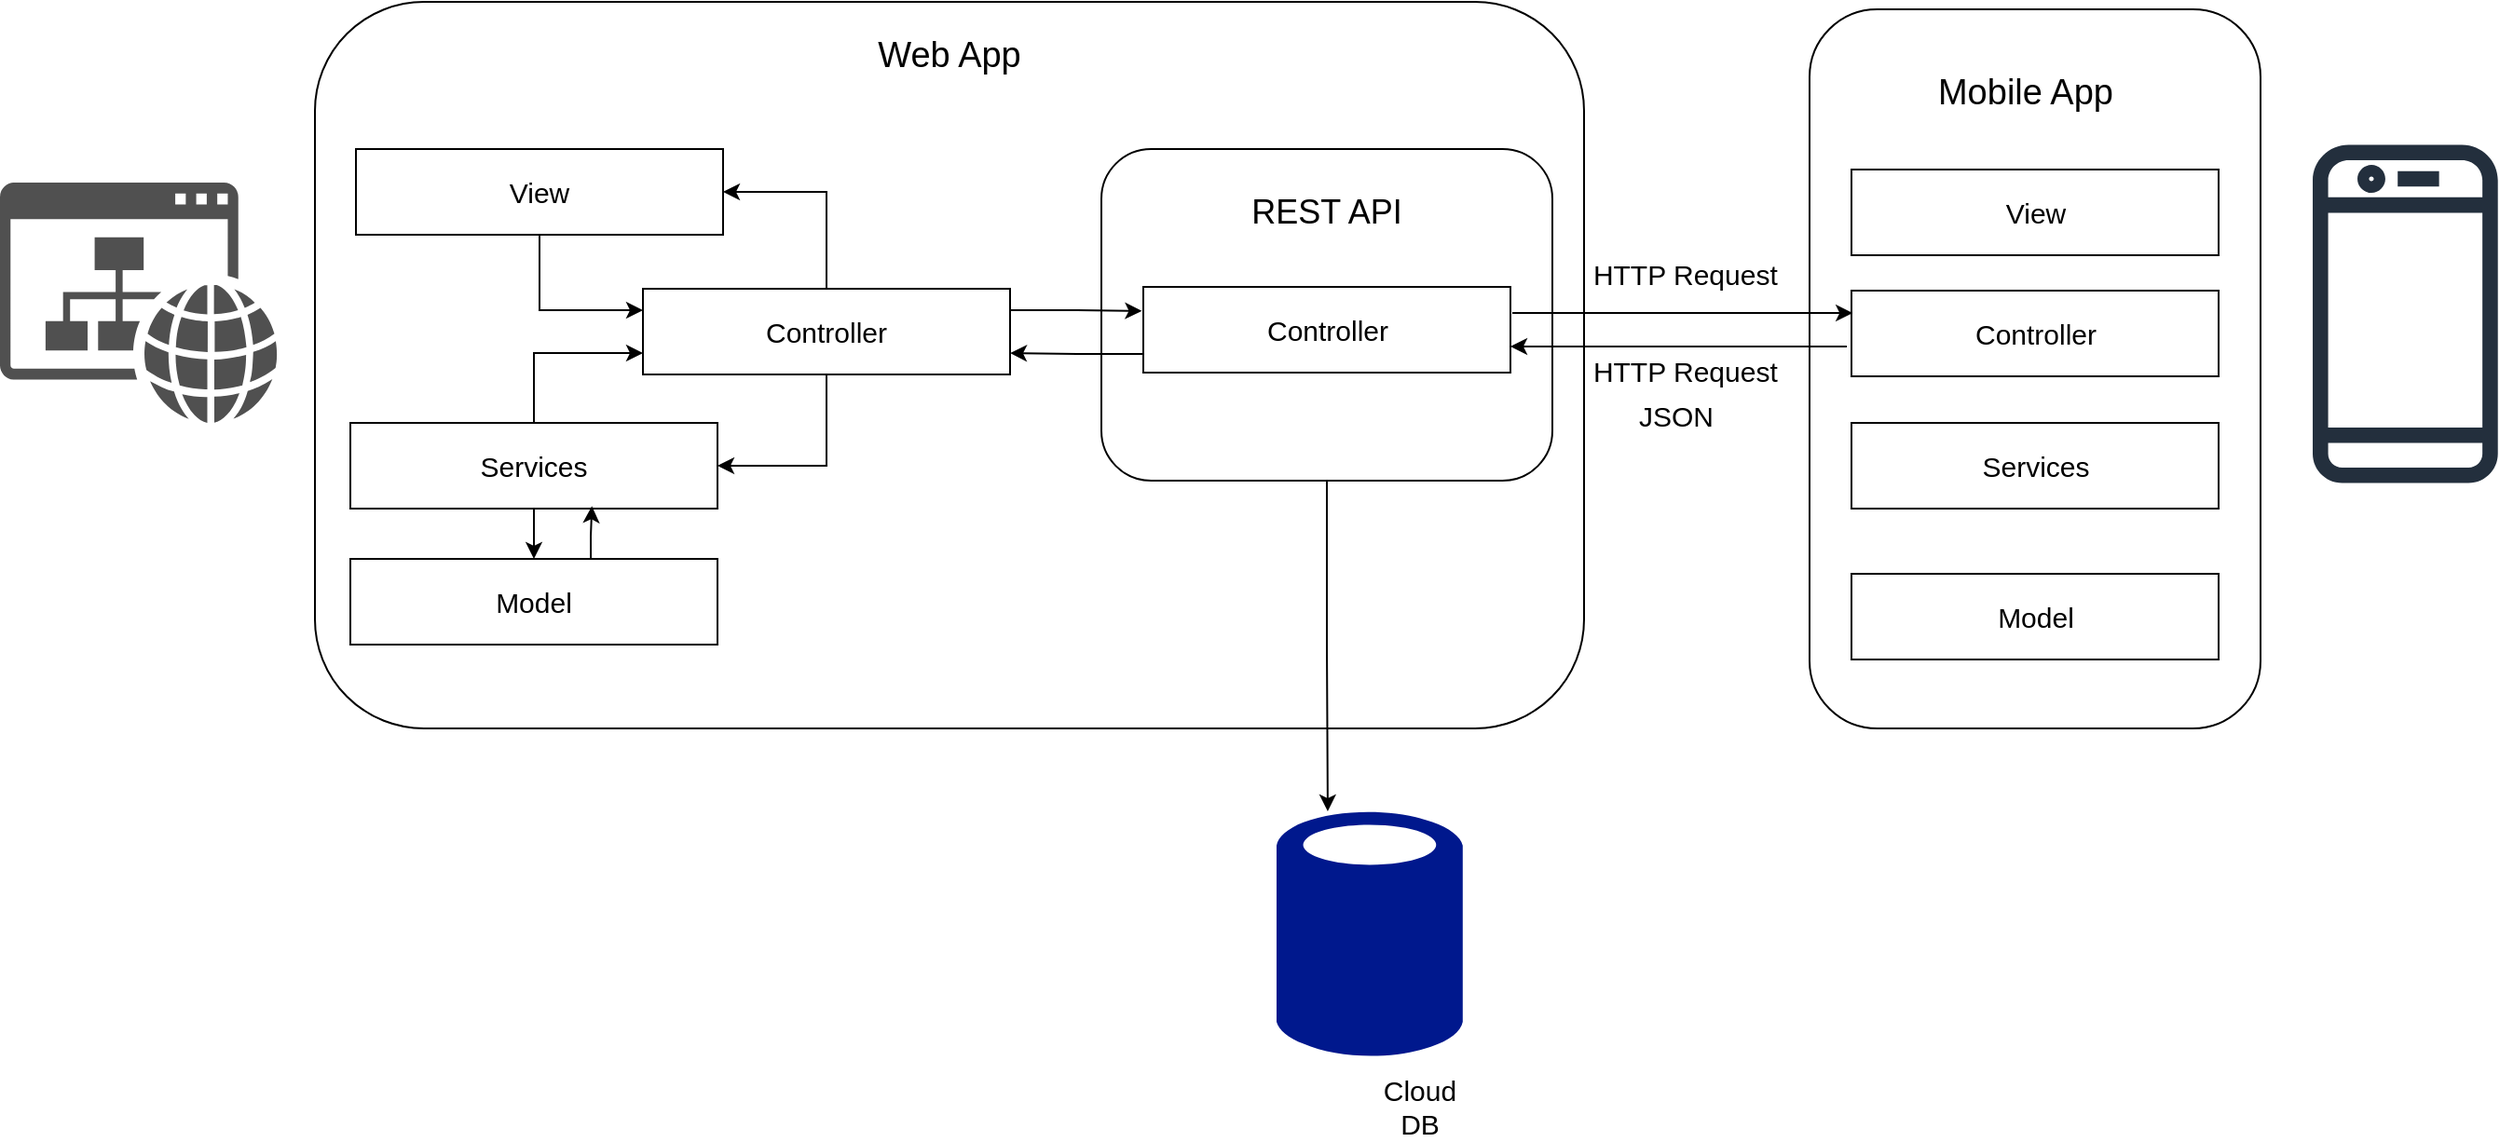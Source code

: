 <mxfile version="21.1.2" type="device">
  <diagram id="EMrtGi0U3tdq9u1__j4z" name="Page-1">
    <mxGraphModel dx="4285" dy="1513" grid="0" gridSize="10" guides="1" tooltips="1" connect="1" arrows="1" fold="1" page="1" pageScale="1" pageWidth="850" pageHeight="1100" math="0" shadow="0">
      <root>
        <mxCell id="0" />
        <mxCell id="1" parent="0" />
        <mxCell id="m3ombVxUTrLoru0Fd6zf-1" value="" style="rounded=1;whiteSpace=wrap;html=1;" parent="1" vertex="1">
          <mxGeometry x="-1072" y="373" width="681" height="390" as="geometry" />
        </mxCell>
        <mxCell id="ZgNFgQs2hgt7BypWS-pQ-1" style="edgeStyle=orthogonalEdgeStyle;rounded=0;orthogonalLoop=1;jettySize=auto;html=1;exitX=0.5;exitY=1;exitDx=0;exitDy=0;entryX=0.275;entryY=0.011;entryDx=0;entryDy=0;entryPerimeter=0;" parent="1" source="m3ombVxUTrLoru0Fd6zf-2" target="m3ombVxUTrLoru0Fd6zf-37" edge="1">
          <mxGeometry relative="1" as="geometry" />
        </mxCell>
        <mxCell id="m3ombVxUTrLoru0Fd6zf-2" value="" style="rounded=1;whiteSpace=wrap;html=1;" parent="1" vertex="1">
          <mxGeometry x="-650" y="452" width="242" height="178" as="geometry" />
        </mxCell>
        <mxCell id="m3ombVxUTrLoru0Fd6zf-3" value="" style="rounded=1;whiteSpace=wrap;html=1;" parent="1" vertex="1">
          <mxGeometry x="-270" y="377" width="242" height="386" as="geometry" />
        </mxCell>
        <mxCell id="m3ombVxUTrLoru0Fd6zf-4" value="&lt;font style=&quot;font-size: 18px;&quot;&gt;REST API&lt;/font&gt;" style="text;html=1;strokeColor=none;fillColor=none;align=center;verticalAlign=middle;whiteSpace=wrap;rounded=0;fontSize=18;" parent="1" vertex="1">
          <mxGeometry x="-579" y="471" width="100" height="30" as="geometry" />
        </mxCell>
        <mxCell id="m3ombVxUTrLoru0Fd6zf-7" value="Web App" style="text;html=1;strokeColor=none;fillColor=none;align=center;verticalAlign=middle;whiteSpace=wrap;rounded=0;fontSize=19;" parent="1" vertex="1">
          <mxGeometry x="-774" y="388" width="85" height="28" as="geometry" />
        </mxCell>
        <mxCell id="m3ombVxUTrLoru0Fd6zf-8" value="Mobile App" style="text;html=1;strokeColor=none;fillColor=none;align=center;verticalAlign=middle;whiteSpace=wrap;rounded=0;fontSize=19;" parent="1" vertex="1">
          <mxGeometry x="-207" y="408" width="106" height="28" as="geometry" />
        </mxCell>
        <mxCell id="mTt7jwXPsK_8f4oKr0gQ-4" style="edgeStyle=orthogonalEdgeStyle;rounded=0;orthogonalLoop=1;jettySize=auto;html=1;exitX=0;exitY=0.75;exitDx=0;exitDy=0;entryX=1;entryY=0.75;entryDx=0;entryDy=0;" edge="1" parent="1" source="m3ombVxUTrLoru0Fd6zf-9" target="m3ombVxUTrLoru0Fd6zf-15">
          <mxGeometry relative="1" as="geometry">
            <Array as="points">
              <mxPoint x="-627" y="562" />
              <mxPoint x="-663" y="562" />
            </Array>
          </mxGeometry>
        </mxCell>
        <mxCell id="m3ombVxUTrLoru0Fd6zf-9" value="Controller" style="rounded=0;whiteSpace=wrap;html=1;fontSize=15;" parent="1" vertex="1">
          <mxGeometry x="-627.5" y="526" width="197" height="46" as="geometry" />
        </mxCell>
        <mxCell id="m3ombVxUTrLoru0Fd6zf-10" value="Model" style="rounded=0;whiteSpace=wrap;html=1;fontSize=15;" parent="1" vertex="1">
          <mxGeometry x="-247.5" y="680" width="197" height="46" as="geometry" />
        </mxCell>
        <mxCell id="m3ombVxUTrLoru0Fd6zf-11" value="View" style="rounded=0;whiteSpace=wrap;html=1;fontSize=15;" parent="1" vertex="1">
          <mxGeometry x="-247.5" y="463" width="197" height="46" as="geometry" />
        </mxCell>
        <mxCell id="m3ombVxUTrLoru0Fd6zf-12" value="Controller" style="rounded=0;whiteSpace=wrap;html=1;fontSize=15;" parent="1" vertex="1">
          <mxGeometry x="-247.5" y="528" width="197" height="46" as="geometry" />
        </mxCell>
        <mxCell id="m3ombVxUTrLoru0Fd6zf-13" value="Model" style="rounded=0;whiteSpace=wrap;html=1;fontSize=15;" parent="1" vertex="1">
          <mxGeometry x="-1053" y="672" width="197" height="46" as="geometry" />
        </mxCell>
        <mxCell id="ZgNFgQs2hgt7BypWS-pQ-10" style="edgeStyle=orthogonalEdgeStyle;rounded=0;orthogonalLoop=1;jettySize=auto;html=1;entryX=0;entryY=0.25;entryDx=0;entryDy=0;" parent="1" source="m3ombVxUTrLoru0Fd6zf-14" target="m3ombVxUTrLoru0Fd6zf-15" edge="1">
          <mxGeometry relative="1" as="geometry" />
        </mxCell>
        <mxCell id="m3ombVxUTrLoru0Fd6zf-14" value="View" style="rounded=0;whiteSpace=wrap;html=1;fontSize=15;" parent="1" vertex="1">
          <mxGeometry x="-1050" y="452" width="197" height="46" as="geometry" />
        </mxCell>
        <mxCell id="ZgNFgQs2hgt7BypWS-pQ-5" style="edgeStyle=orthogonalEdgeStyle;rounded=0;orthogonalLoop=1;jettySize=auto;html=1;exitX=0.5;exitY=0;exitDx=0;exitDy=0;entryX=1;entryY=0.5;entryDx=0;entryDy=0;" parent="1" source="m3ombVxUTrLoru0Fd6zf-15" target="m3ombVxUTrLoru0Fd6zf-14" edge="1">
          <mxGeometry relative="1" as="geometry" />
        </mxCell>
        <mxCell id="ZgNFgQs2hgt7BypWS-pQ-6" style="edgeStyle=orthogonalEdgeStyle;rounded=0;orthogonalLoop=1;jettySize=auto;html=1;exitX=0.5;exitY=1;exitDx=0;exitDy=0;entryX=1;entryY=0.5;entryDx=0;entryDy=0;" parent="1" source="m3ombVxUTrLoru0Fd6zf-15" target="m3ombVxUTrLoru0Fd6zf-33" edge="1">
          <mxGeometry relative="1" as="geometry" />
        </mxCell>
        <mxCell id="mTt7jwXPsK_8f4oKr0gQ-2" style="edgeStyle=orthogonalEdgeStyle;rounded=0;orthogonalLoop=1;jettySize=auto;html=1;exitX=1;exitY=0.25;exitDx=0;exitDy=0;entryX=-0.004;entryY=0.281;entryDx=0;entryDy=0;entryPerimeter=0;" edge="1" parent="1" source="m3ombVxUTrLoru0Fd6zf-15" target="m3ombVxUTrLoru0Fd6zf-9">
          <mxGeometry relative="1" as="geometry">
            <Array as="points">
              <mxPoint x="-663" y="539" />
            </Array>
          </mxGeometry>
        </mxCell>
        <mxCell id="m3ombVxUTrLoru0Fd6zf-15" value="Controller" style="rounded=0;whiteSpace=wrap;html=1;fontSize=15;" parent="1" vertex="1">
          <mxGeometry x="-896" y="527" width="197" height="46" as="geometry" />
        </mxCell>
        <mxCell id="m3ombVxUTrLoru0Fd6zf-25" value="" style="endArrow=classic;html=1;rounded=0;fontSize=18;" parent="1" edge="1">
          <mxGeometry width="50" height="50" relative="1" as="geometry">
            <mxPoint x="-250" y="558" as="sourcePoint" />
            <mxPoint x="-430.498" y="557.992" as="targetPoint" />
          </mxGeometry>
        </mxCell>
        <mxCell id="m3ombVxUTrLoru0Fd6zf-26" value="" style="endArrow=classic;html=1;rounded=0;fontSize=18;entryX=0.003;entryY=0.261;entryDx=0;entryDy=0;entryPerimeter=0;" parent="1" target="m3ombVxUTrLoru0Fd6zf-12" edge="1">
          <mxGeometry width="50" height="50" relative="1" as="geometry">
            <mxPoint x="-429.498" y="539.992" as="sourcePoint" />
            <mxPoint x="-245" y="538" as="targetPoint" />
          </mxGeometry>
        </mxCell>
        <mxCell id="m3ombVxUTrLoru0Fd6zf-27" value="HTTP Request&amp;nbsp;" style="text;html=1;strokeColor=none;fillColor=none;align=center;verticalAlign=middle;whiteSpace=wrap;rounded=0;fontSize=15;" parent="1" vertex="1">
          <mxGeometry x="-399" y="504" width="129" height="30" as="geometry" />
        </mxCell>
        <mxCell id="m3ombVxUTrLoru0Fd6zf-28" value="JSON" style="text;html=1;strokeColor=none;fillColor=none;align=center;verticalAlign=middle;whiteSpace=wrap;rounded=0;fontSize=15;" parent="1" vertex="1">
          <mxGeometry x="-406" y="580" width="129" height="30" as="geometry" />
        </mxCell>
        <mxCell id="m3ombVxUTrLoru0Fd6zf-29" value="HTTP Request&amp;nbsp;" style="text;html=1;strokeColor=none;fillColor=none;align=center;verticalAlign=middle;whiteSpace=wrap;rounded=0;fontSize=15;" parent="1" vertex="1">
          <mxGeometry x="-399" y="556" width="129" height="30" as="geometry" />
        </mxCell>
        <mxCell id="m3ombVxUTrLoru0Fd6zf-31" value="" style="sketch=0;outlineConnect=0;fontColor=#232F3E;gradientColor=none;fillColor=#232F3D;strokeColor=none;dashed=0;verticalLabelPosition=bottom;verticalAlign=top;align=center;html=1;fontSize=12;fontStyle=0;aspect=fixed;pointerEvents=1;shape=mxgraph.aws4.mobile_client;" parent="1" vertex="1">
          <mxGeometry y="446" width="99.35" height="189" as="geometry" />
        </mxCell>
        <mxCell id="m3ombVxUTrLoru0Fd6zf-32" value="" style="sketch=0;pointerEvents=1;shadow=0;dashed=0;html=1;strokeColor=none;fillColor=#505050;labelPosition=center;verticalLabelPosition=bottom;verticalAlign=top;outlineConnect=0;align=center;shape=mxgraph.office.concepts.website;fontSize=15;" parent="1" vertex="1">
          <mxGeometry x="-1241" y="470" width="149" height="129" as="geometry" />
        </mxCell>
        <mxCell id="ZgNFgQs2hgt7BypWS-pQ-7" style="edgeStyle=orthogonalEdgeStyle;rounded=0;orthogonalLoop=1;jettySize=auto;html=1;exitX=0.5;exitY=1;exitDx=0;exitDy=0;entryX=0.5;entryY=0;entryDx=0;entryDy=0;" parent="1" source="m3ombVxUTrLoru0Fd6zf-33" target="m3ombVxUTrLoru0Fd6zf-13" edge="1">
          <mxGeometry relative="1" as="geometry" />
        </mxCell>
        <mxCell id="ZgNFgQs2hgt7BypWS-pQ-9" style="edgeStyle=orthogonalEdgeStyle;rounded=0;orthogonalLoop=1;jettySize=auto;html=1;entryX=0;entryY=0.75;entryDx=0;entryDy=0;" parent="1" source="m3ombVxUTrLoru0Fd6zf-33" target="m3ombVxUTrLoru0Fd6zf-15" edge="1">
          <mxGeometry relative="1" as="geometry" />
        </mxCell>
        <mxCell id="m3ombVxUTrLoru0Fd6zf-33" value="Services" style="rounded=0;whiteSpace=wrap;html=1;fontSize=15;" parent="1" vertex="1">
          <mxGeometry x="-1053" y="599" width="197" height="46" as="geometry" />
        </mxCell>
        <mxCell id="m3ombVxUTrLoru0Fd6zf-34" value="Services" style="rounded=0;whiteSpace=wrap;html=1;fontSize=15;" parent="1" vertex="1">
          <mxGeometry x="-247.5" y="599" width="197" height="46" as="geometry" />
        </mxCell>
        <mxCell id="m3ombVxUTrLoru0Fd6zf-37" value="" style="sketch=0;aspect=fixed;pointerEvents=1;shadow=0;dashed=0;html=1;strokeColor=none;labelPosition=center;verticalLabelPosition=bottom;verticalAlign=top;align=center;fillColor=#00188D;shape=mxgraph.mscae.enterprise.database_generic;fontSize=15;" parent="1" vertex="1">
          <mxGeometry x="-556" y="806" width="99.9" height="135" as="geometry" />
        </mxCell>
        <mxCell id="m3ombVxUTrLoru0Fd6zf-38" value="Cloud DB" style="text;html=1;strokeColor=none;fillColor=none;align=center;verticalAlign=middle;whiteSpace=wrap;rounded=0;fontSize=15;" parent="1" vertex="1">
          <mxGeometry x="-509" y="951" width="60" height="30" as="geometry" />
        </mxCell>
        <mxCell id="ZgNFgQs2hgt7BypWS-pQ-8" style="edgeStyle=orthogonalEdgeStyle;rounded=0;orthogonalLoop=1;jettySize=auto;html=1;exitX=0.655;exitY=-0.007;exitDx=0;exitDy=0;entryX=0.658;entryY=0.971;entryDx=0;entryDy=0;exitPerimeter=0;entryPerimeter=0;" parent="1" source="m3ombVxUTrLoru0Fd6zf-13" target="m3ombVxUTrLoru0Fd6zf-33" edge="1">
          <mxGeometry relative="1" as="geometry">
            <mxPoint x="-944.5" y="682" as="sourcePoint" />
            <mxPoint x="-944.5" y="655" as="targetPoint" />
            <Array as="points">
              <mxPoint x="-924" y="660" />
              <mxPoint x="-923" y="660" />
            </Array>
          </mxGeometry>
        </mxCell>
      </root>
    </mxGraphModel>
  </diagram>
</mxfile>
